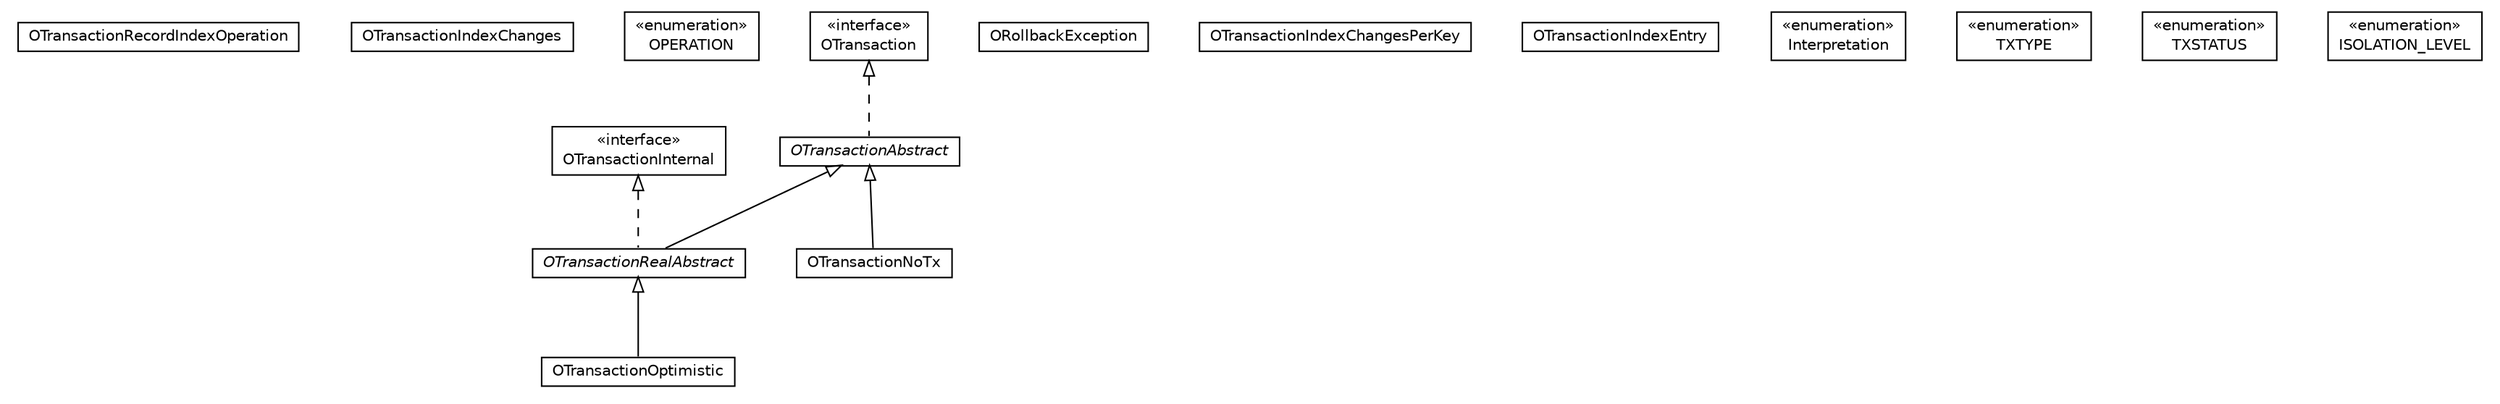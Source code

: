 #!/usr/local/bin/dot
#
# Class diagram 
# Generated by UMLGraph version R5_6-24-gf6e263 (http://www.umlgraph.org/)
#

digraph G {
	edge [fontname="Helvetica",fontsize=10,labelfontname="Helvetica",labelfontsize=10];
	node [fontname="Helvetica",fontsize=10,shape=plaintext];
	nodesep=0.25;
	ranksep=0.5;
	// com.orientechnologies.orient.core.tx.OTransactionRecordIndexOperation
	c413032 [label=<<table title="com.orientechnologies.orient.core.tx.OTransactionRecordIndexOperation" border="0" cellborder="1" cellspacing="0" cellpadding="2" port="p" href="./OTransactionRecordIndexOperation.html">
		<tr><td><table border="0" cellspacing="0" cellpadding="1">
<tr><td align="center" balign="center"> OTransactionRecordIndexOperation </td></tr>
		</table></td></tr>
		</table>>, URL="./OTransactionRecordIndexOperation.html", fontname="Helvetica", fontcolor="black", fontsize=10.0];
	// com.orientechnologies.orient.core.tx.OTransactionIndexChanges
	c413033 [label=<<table title="com.orientechnologies.orient.core.tx.OTransactionIndexChanges" border="0" cellborder="1" cellspacing="0" cellpadding="2" port="p" href="./OTransactionIndexChanges.html">
		<tr><td><table border="0" cellspacing="0" cellpadding="1">
<tr><td align="center" balign="center"> OTransactionIndexChanges </td></tr>
		</table></td></tr>
		</table>>, URL="./OTransactionIndexChanges.html", fontname="Helvetica", fontcolor="black", fontsize=10.0];
	// com.orientechnologies.orient.core.tx.OTransactionIndexChanges.OPERATION
	c413034 [label=<<table title="com.orientechnologies.orient.core.tx.OTransactionIndexChanges.OPERATION" border="0" cellborder="1" cellspacing="0" cellpadding="2" port="p" href="./OTransactionIndexChanges.OPERATION.html">
		<tr><td><table border="0" cellspacing="0" cellpadding="1">
<tr><td align="center" balign="center"> &#171;enumeration&#187; </td></tr>
<tr><td align="center" balign="center"> OPERATION </td></tr>
		</table></td></tr>
		</table>>, URL="./OTransactionIndexChanges.OPERATION.html", fontname="Helvetica", fontcolor="black", fontsize=10.0];
	// com.orientechnologies.orient.core.tx.OTransactionNoTx
	c413035 [label=<<table title="com.orientechnologies.orient.core.tx.OTransactionNoTx" border="0" cellborder="1" cellspacing="0" cellpadding="2" port="p" href="./OTransactionNoTx.html">
		<tr><td><table border="0" cellspacing="0" cellpadding="1">
<tr><td align="center" balign="center"> OTransactionNoTx </td></tr>
		</table></td></tr>
		</table>>, URL="./OTransactionNoTx.html", fontname="Helvetica", fontcolor="black", fontsize=10.0];
	// com.orientechnologies.orient.core.tx.OTransactionAbstract
	c413036 [label=<<table title="com.orientechnologies.orient.core.tx.OTransactionAbstract" border="0" cellborder="1" cellspacing="0" cellpadding="2" port="p" href="./OTransactionAbstract.html">
		<tr><td><table border="0" cellspacing="0" cellpadding="1">
<tr><td align="center" balign="center"><font face="Helvetica-Oblique"> OTransactionAbstract </font></td></tr>
		</table></td></tr>
		</table>>, URL="./OTransactionAbstract.html", fontname="Helvetica", fontcolor="black", fontsize=10.0];
	// com.orientechnologies.orient.core.tx.ORollbackException
	c413037 [label=<<table title="com.orientechnologies.orient.core.tx.ORollbackException" border="0" cellborder="1" cellspacing="0" cellpadding="2" port="p" href="./ORollbackException.html">
		<tr><td><table border="0" cellspacing="0" cellpadding="1">
<tr><td align="center" balign="center"> ORollbackException </td></tr>
		</table></td></tr>
		</table>>, URL="./ORollbackException.html", fontname="Helvetica", fontcolor="black", fontsize=10.0];
	// com.orientechnologies.orient.core.tx.OTransactionIndexChangesPerKey
	c413038 [label=<<table title="com.orientechnologies.orient.core.tx.OTransactionIndexChangesPerKey" border="0" cellborder="1" cellspacing="0" cellpadding="2" port="p" href="./OTransactionIndexChangesPerKey.html">
		<tr><td><table border="0" cellspacing="0" cellpadding="1">
<tr><td align="center" balign="center"> OTransactionIndexChangesPerKey </td></tr>
		</table></td></tr>
		</table>>, URL="./OTransactionIndexChangesPerKey.html", fontname="Helvetica", fontcolor="black", fontsize=10.0];
	// com.orientechnologies.orient.core.tx.OTransactionIndexChangesPerKey.OTransactionIndexEntry
	c413039 [label=<<table title="com.orientechnologies.orient.core.tx.OTransactionIndexChangesPerKey.OTransactionIndexEntry" border="0" cellborder="1" cellspacing="0" cellpadding="2" port="p" href="./OTransactionIndexChangesPerKey.OTransactionIndexEntry.html">
		<tr><td><table border="0" cellspacing="0" cellpadding="1">
<tr><td align="center" balign="center"> OTransactionIndexEntry </td></tr>
		</table></td></tr>
		</table>>, URL="./OTransactionIndexChangesPerKey.OTransactionIndexEntry.html", fontname="Helvetica", fontcolor="black", fontsize=10.0];
	// com.orientechnologies.orient.core.tx.OTransactionIndexChangesPerKey.Interpretation
	c413040 [label=<<table title="com.orientechnologies.orient.core.tx.OTransactionIndexChangesPerKey.Interpretation" border="0" cellborder="1" cellspacing="0" cellpadding="2" port="p" href="./OTransactionIndexChangesPerKey.Interpretation.html">
		<tr><td><table border="0" cellspacing="0" cellpadding="1">
<tr><td align="center" balign="center"> &#171;enumeration&#187; </td></tr>
<tr><td align="center" balign="center"> Interpretation </td></tr>
		</table></td></tr>
		</table>>, URL="./OTransactionIndexChangesPerKey.Interpretation.html", fontname="Helvetica", fontcolor="black", fontsize=10.0];
	// com.orientechnologies.orient.core.tx.OTransactionInternal
	c413041 [label=<<table title="com.orientechnologies.orient.core.tx.OTransactionInternal" border="0" cellborder="1" cellspacing="0" cellpadding="2" port="p" href="./OTransactionInternal.html">
		<tr><td><table border="0" cellspacing="0" cellpadding="1">
<tr><td align="center" balign="center"> &#171;interface&#187; </td></tr>
<tr><td align="center" balign="center"> OTransactionInternal </td></tr>
		</table></td></tr>
		</table>>, URL="./OTransactionInternal.html", fontname="Helvetica", fontcolor="black", fontsize=10.0];
	// com.orientechnologies.orient.core.tx.OTransaction
	c413042 [label=<<table title="com.orientechnologies.orient.core.tx.OTransaction" border="0" cellborder="1" cellspacing="0" cellpadding="2" port="p" href="./OTransaction.html">
		<tr><td><table border="0" cellspacing="0" cellpadding="1">
<tr><td align="center" balign="center"> &#171;interface&#187; </td></tr>
<tr><td align="center" balign="center"> OTransaction </td></tr>
		</table></td></tr>
		</table>>, URL="./OTransaction.html", fontname="Helvetica", fontcolor="black", fontsize=10.0];
	// com.orientechnologies.orient.core.tx.OTransaction.TXTYPE
	c413043 [label=<<table title="com.orientechnologies.orient.core.tx.OTransaction.TXTYPE" border="0" cellborder="1" cellspacing="0" cellpadding="2" port="p" href="./OTransaction.TXTYPE.html">
		<tr><td><table border="0" cellspacing="0" cellpadding="1">
<tr><td align="center" balign="center"> &#171;enumeration&#187; </td></tr>
<tr><td align="center" balign="center"> TXTYPE </td></tr>
		</table></td></tr>
		</table>>, URL="./OTransaction.TXTYPE.html", fontname="Helvetica", fontcolor="black", fontsize=10.0];
	// com.orientechnologies.orient.core.tx.OTransaction.TXSTATUS
	c413044 [label=<<table title="com.orientechnologies.orient.core.tx.OTransaction.TXSTATUS" border="0" cellborder="1" cellspacing="0" cellpadding="2" port="p" href="./OTransaction.TXSTATUS.html">
		<tr><td><table border="0" cellspacing="0" cellpadding="1">
<tr><td align="center" balign="center"> &#171;enumeration&#187; </td></tr>
<tr><td align="center" balign="center"> TXSTATUS </td></tr>
		</table></td></tr>
		</table>>, URL="./OTransaction.TXSTATUS.html", fontname="Helvetica", fontcolor="black", fontsize=10.0];
	// com.orientechnologies.orient.core.tx.OTransaction.ISOLATION_LEVEL
	c413045 [label=<<table title="com.orientechnologies.orient.core.tx.OTransaction.ISOLATION_LEVEL" border="0" cellborder="1" cellspacing="0" cellpadding="2" port="p" href="./OTransaction.ISOLATION_LEVEL.html">
		<tr><td><table border="0" cellspacing="0" cellpadding="1">
<tr><td align="center" balign="center"> &#171;enumeration&#187; </td></tr>
<tr><td align="center" balign="center"> ISOLATION_LEVEL </td></tr>
		</table></td></tr>
		</table>>, URL="./OTransaction.ISOLATION_LEVEL.html", fontname="Helvetica", fontcolor="black", fontsize=10.0];
	// com.orientechnologies.orient.core.tx.OTransactionOptimistic
	c413046 [label=<<table title="com.orientechnologies.orient.core.tx.OTransactionOptimistic" border="0" cellborder="1" cellspacing="0" cellpadding="2" port="p" href="./OTransactionOptimistic.html">
		<tr><td><table border="0" cellspacing="0" cellpadding="1">
<tr><td align="center" balign="center"> OTransactionOptimistic </td></tr>
		</table></td></tr>
		</table>>, URL="./OTransactionOptimistic.html", fontname="Helvetica", fontcolor="black", fontsize=10.0];
	// com.orientechnologies.orient.core.tx.OTransactionRealAbstract
	c413047 [label=<<table title="com.orientechnologies.orient.core.tx.OTransactionRealAbstract" border="0" cellborder="1" cellspacing="0" cellpadding="2" port="p" href="./OTransactionRealAbstract.html">
		<tr><td><table border="0" cellspacing="0" cellpadding="1">
<tr><td align="center" balign="center"><font face="Helvetica-Oblique"> OTransactionRealAbstract </font></td></tr>
		</table></td></tr>
		</table>>, URL="./OTransactionRealAbstract.html", fontname="Helvetica", fontcolor="black", fontsize=10.0];
	//com.orientechnologies.orient.core.tx.OTransactionNoTx extends com.orientechnologies.orient.core.tx.OTransactionAbstract
	c413036:p -> c413035:p [dir=back,arrowtail=empty];
	//com.orientechnologies.orient.core.tx.OTransactionAbstract implements com.orientechnologies.orient.core.tx.OTransaction
	c413042:p -> c413036:p [dir=back,arrowtail=empty,style=dashed];
	//com.orientechnologies.orient.core.tx.OTransactionOptimistic extends com.orientechnologies.orient.core.tx.OTransactionRealAbstract
	c413047:p -> c413046:p [dir=back,arrowtail=empty];
	//com.orientechnologies.orient.core.tx.OTransactionRealAbstract extends com.orientechnologies.orient.core.tx.OTransactionAbstract
	c413036:p -> c413047:p [dir=back,arrowtail=empty];
	//com.orientechnologies.orient.core.tx.OTransactionRealAbstract implements com.orientechnologies.orient.core.tx.OTransactionInternal
	c413041:p -> c413047:p [dir=back,arrowtail=empty,style=dashed];
}

